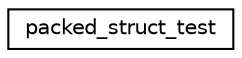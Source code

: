 digraph "Graphical Class Hierarchy"
{
 // LATEX_PDF_SIZE
  edge [fontname="Helvetica",fontsize="10",labelfontname="Helvetica",labelfontsize="10"];
  node [fontname="Helvetica",fontsize="10",shape=record];
  rankdir="LR";
  Node0 [label="packed_struct_test",height=0.2,width=0.4,color="black", fillcolor="white", style="filled",URL="$structpacked__struct__test.html",tooltip=" "];
}
